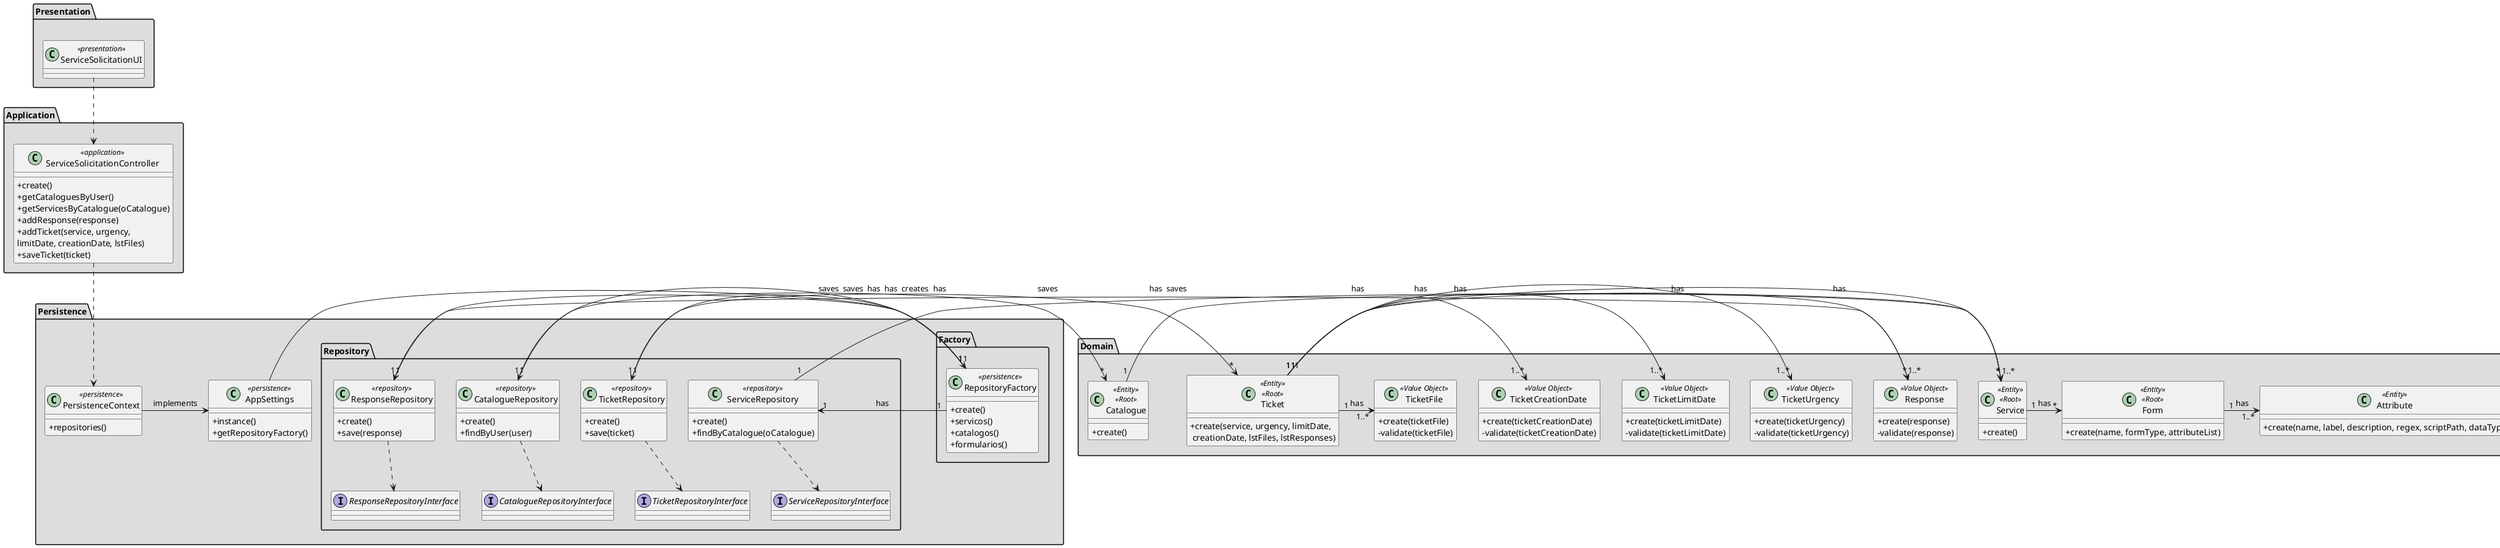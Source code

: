 @startuml
skinparam classAttributeIconSize 0

package "Presentation" #DDDDDD {
class ServiceSolicitationUI<<presentation>>{

}
}


package "Application" #DDDDDD {
class ServiceSolicitationController<<application>>{
+create()
+getCataloguesByUser()
+getServicesByCatalogue(oCatalogue)
+addResponse(response)
+addTicket(service, urgency, \nlimitDate, creationDate, lstFiles)
+saveTicket(ticket)
}

}


package "Domain" #DDDDDD {
class Service<<Entity>><<Root>>{
+create()
}

class Form<<Entity>><<Root>>{
+create(name, formType, attributeList)
}

class Attribute<<Entity>>{
+create(name, label, description, regex, scriptPath, dataType
}

class Catalogue<<Entity>><<Root>>{
+create()
}

class Ticket<<Entity>><<Root>>{
+create(service, urgency, limitDate,\n creationDate, lstFiles, lstResponses)
}

class TicketUrgency<<Value Object>>{
+create(ticketUrgency)
-validate(ticketUrgency)
}

class TicketLimitDate<<Value Object>>{
+create(ticketLimitDate)
-validate(ticketLimitDate)
}

class TicketCreationDate<<Value Object>>{
+create(ticketCreationDate)
-validate(ticketCreationDate)
}

class TicketFile<<Value Object>>{
+create(ticketFile)
-validate(ticketFile)
}

class Response<<Value Object>>{
+create(response)
-validate(response)
}
}

package Persistence #DDDDDD {
class PersistenceContext<<persistence>>{
+repositories()
}

class AppSettings<<persistence>>{
+instance()
+getRepositoryFactory()
}

package Factory #DDDDDD {
class RepositoryFactory<<persistence>>{
+create()
+servicos()
+catalogos()
+formularios()
}
}

package "Repository" #DDDDDD {

class ServiceRepository<<repository>>{
+create()
+findByCatalogue(oCatalogue)
}

class TicketRepository<<repository>>{
+create()
+save(ticket)
}

class ResponseRepository<<repository>>{
+create()
+save(response)
}

class CatalogueRepository<<repository>>{
+create()
+findByUser(user)
}

interface CatalogueRepositoryInterface{

}

interface TicketRepositoryInterface{

}

interface ServiceRepositoryInterface{

}

interface ResponseRepositoryInterface{

}

}



ServiceSolicitationUI ..> ServiceSolicitationController
ServiceSolicitationController ..> PersistenceContext

ServiceRepository ..> ServiceRepositoryInterface
TicketRepository ..> TicketRepositoryInterface
CatalogueRepository ..> CatalogueRepositoryInterface
ResponseRepository ..> ResponseRepositoryInterface

AppSettings -> RepositoryFactory : creates
PersistenceContext -> AppSettings : implements

RepositoryFactory "1" -> "1" ServiceRepository : has
RepositoryFactory "1" -> "1" TicketRepository : has
RepositoryFactory "1" -> "1" CatalogueRepository : has
RepositoryFactory "1" -> "1" ResponseRepository : has

ServiceRepository "1" -> "*" Service : saves
TicketRepository "1" -> "*" Ticket : saves
CatalogueRepository "1" -> "*" Catalogue : saves
ResponseRepository "1" -> "*" Response : saves

Catalogue "1" -> "*" Service : has
Service "1" -> "*" Form : has
Form "1" -> "1..*" Attribute : has

Ticket "1" -> "1..*" Service : has
Ticket "1" -> "1..*" TicketUrgency : has
Ticket "1" -> "1..*" TicketLimitDate : has
Ticket "1" -> "1..*" TicketCreationDate : has
Ticket "1" -> "1..*" TicketFile : has
Ticket "1" -> "1..*" Response : has

@enduml